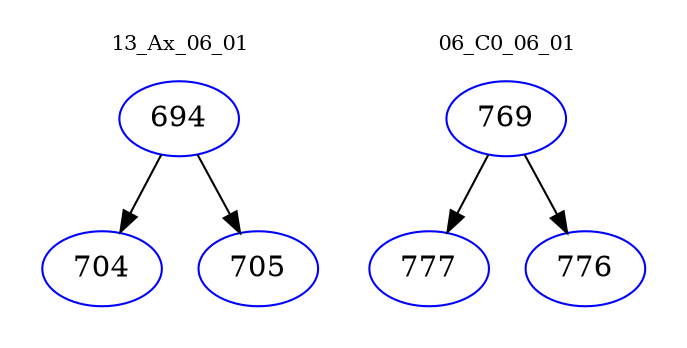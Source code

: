digraph{
subgraph cluster_0 {
color = white
label = "13_Ax_06_01";
fontsize=10;
T0_694 [label="694", color="blue"]
T0_694 -> T0_704 [color="black"]
T0_704 [label="704", color="blue"]
T0_694 -> T0_705 [color="black"]
T0_705 [label="705", color="blue"]
}
subgraph cluster_1 {
color = white
label = "06_C0_06_01";
fontsize=10;
T1_769 [label="769", color="blue"]
T1_769 -> T1_777 [color="black"]
T1_777 [label="777", color="blue"]
T1_769 -> T1_776 [color="black"]
T1_776 [label="776", color="blue"]
}
}
